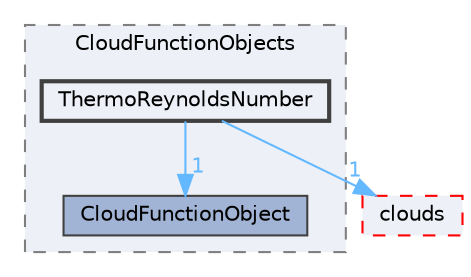 digraph "src/lagrangian/intermediate/submodels/CloudFunctionObjects/ThermoReynoldsNumber"
{
 // LATEX_PDF_SIZE
  bgcolor="transparent";
  edge [fontname=Helvetica,fontsize=10,labelfontname=Helvetica,labelfontsize=10];
  node [fontname=Helvetica,fontsize=10,shape=box,height=0.2,width=0.4];
  compound=true
  subgraph clusterdir_b990bfea59f6b4138198115565512a85 {
    graph [ bgcolor="#edf0f7", pencolor="grey50", label="CloudFunctionObjects", fontname=Helvetica,fontsize=10 style="filled,dashed", URL="dir_b990bfea59f6b4138198115565512a85.html",tooltip=""]
  dir_f8a4f73d20ac121aed2c762b2d032d93 [label="CloudFunctionObject", fillcolor="#a2b4d6", color="grey25", style="filled", URL="dir_f8a4f73d20ac121aed2c762b2d032d93.html",tooltip=""];
  dir_d57fabdeac9c0cbcb70b5ce57864bd6c [label="ThermoReynoldsNumber", fillcolor="#edf0f7", color="grey25", style="filled,bold", URL="dir_d57fabdeac9c0cbcb70b5ce57864bd6c.html",tooltip=""];
  }
  dir_bdd630a78c14e3d279a2564e7964fc69 [label="clouds", fillcolor="#edf0f7", color="red", style="filled,dashed", URL="dir_bdd630a78c14e3d279a2564e7964fc69.html",tooltip=""];
  dir_d57fabdeac9c0cbcb70b5ce57864bd6c->dir_bdd630a78c14e3d279a2564e7964fc69 [headlabel="1", labeldistance=1.5 headhref="dir_004026_000508.html" href="dir_004026_000508.html" color="steelblue1" fontcolor="steelblue1"];
  dir_d57fabdeac9c0cbcb70b5ce57864bd6c->dir_f8a4f73d20ac121aed2c762b2d032d93 [headlabel="1", labeldistance=1.5 headhref="dir_004026_000503.html" href="dir_004026_000503.html" color="steelblue1" fontcolor="steelblue1"];
}
